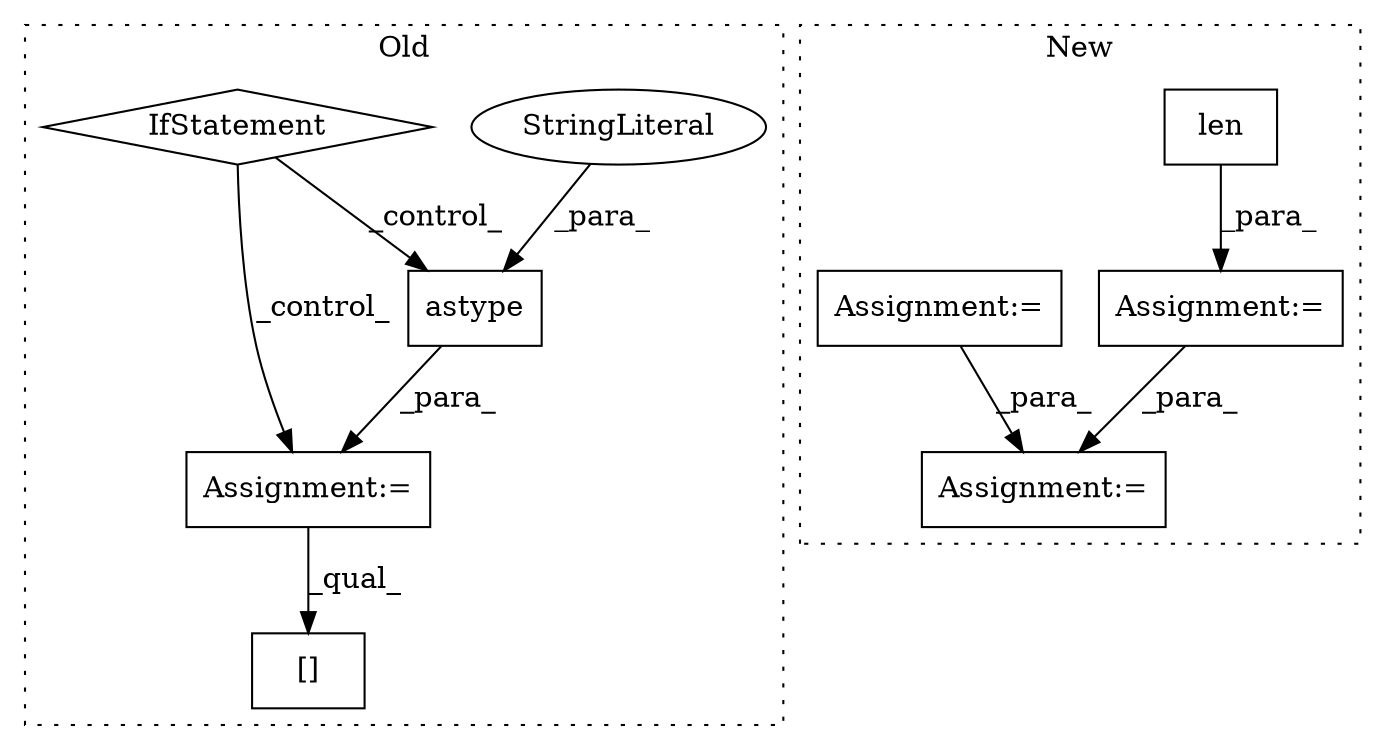 digraph G {
subgraph cluster0 {
1 [label="astype" a="32" s="1635,1645" l="7,1" shape="box"];
3 [label="Assignment:=" a="7" s="1663" l="2" shape="box"];
6 [label="StringLiteral" a="45" s="1642" l="3" shape="ellipse"];
7 [label="IfStatement" a="25" s="1449,1488" l="4,2" shape="diamond"];
8 [label="[]" a="2" s="1835,1860" l="7,1" shape="box"];
label = "Old";
style="dotted";
}
subgraph cluster1 {
2 [label="len" a="32" s="1208,1227" l="4,1" shape="box"];
4 [label="Assignment:=" a="7" s="1207" l="1" shape="box"];
5 [label="Assignment:=" a="7" s="1732" l="27" shape="box"];
9 [label="Assignment:=" a="7" s="1183" l="1" shape="box"];
label = "New";
style="dotted";
}
1 -> 3 [label="_para_"];
2 -> 4 [label="_para_"];
3 -> 8 [label="_qual_"];
4 -> 5 [label="_para_"];
6 -> 1 [label="_para_"];
7 -> 1 [label="_control_"];
7 -> 3 [label="_control_"];
9 -> 5 [label="_para_"];
}